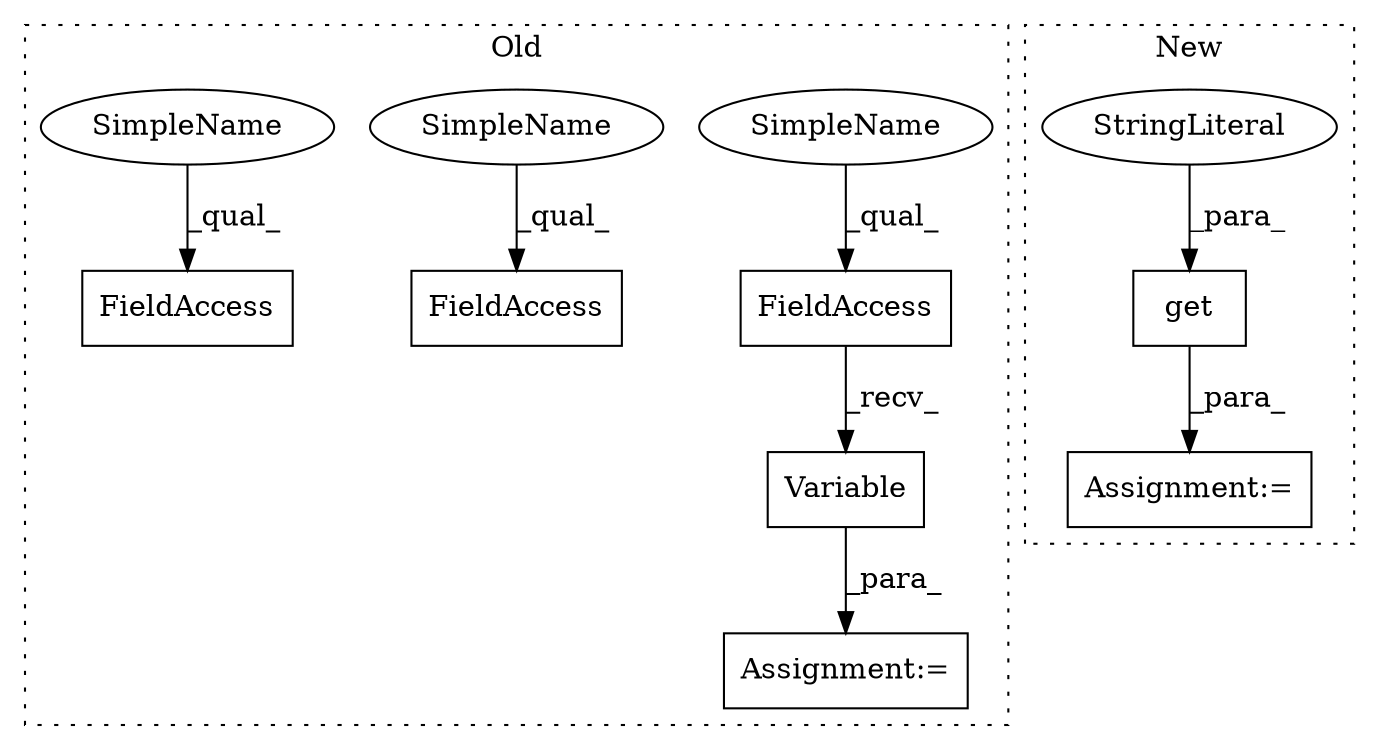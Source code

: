 digraph G {
subgraph cluster0 {
1 [label="Variable" a="32" s="4233,4300" l="9,1" shape="box"];
3 [label="Assignment:=" a="7" s="4390" l="1" shape="box"];
6 [label="FieldAccess" a="22" s="4220" l="12" shape="box"];
7 [label="FieldAccess" a="22" s="4316" l="9" shape="box"];
8 [label="FieldAccess" a="22" s="4391" l="9" shape="box"];
9 [label="SimpleName" a="42" s="4220" l="5" shape="ellipse"];
10 [label="SimpleName" a="42" s="4391" l="5" shape="ellipse"];
11 [label="SimpleName" a="42" s="4316" l="5" shape="ellipse"];
label = "Old";
style="dotted";
}
subgraph cluster1 {
2 [label="get" a="32" s="3040,3067" l="4,1" shape="box"];
4 [label="StringLiteral" a="45" s="3061" l="6" shape="ellipse"];
5 [label="Assignment:=" a="7" s="3151" l="1" shape="box"];
label = "New";
style="dotted";
}
1 -> 3 [label="_para_"];
2 -> 5 [label="_para_"];
4 -> 2 [label="_para_"];
6 -> 1 [label="_recv_"];
9 -> 6 [label="_qual_"];
10 -> 8 [label="_qual_"];
11 -> 7 [label="_qual_"];
}